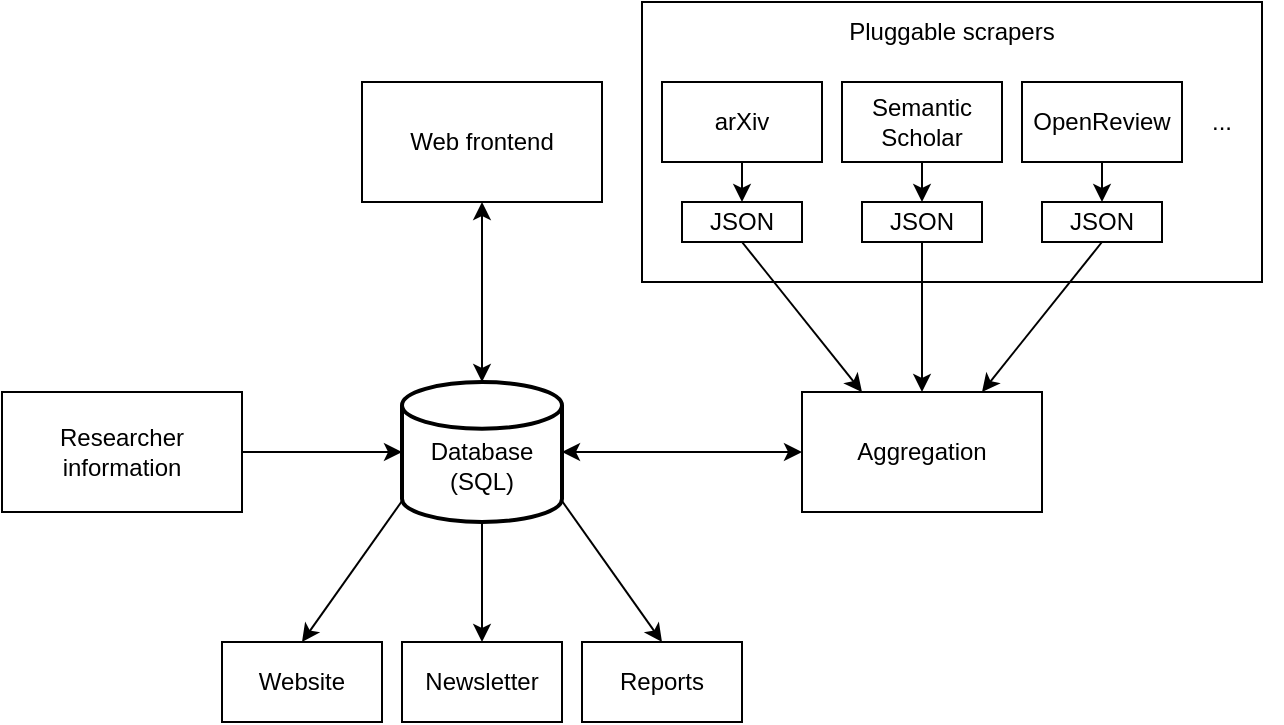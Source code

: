 <mxfile scale="3" border="0">
    <diagram id="EqrqwsdzcGbBxdqEGQvM" name="Page-1">
        <mxGraphModel dx="1018" dy="696" grid="1" gridSize="10" guides="1" tooltips="1" connect="1" arrows="1" fold="1" page="1" pageScale="1" pageWidth="3300" pageHeight="4681" math="0" shadow="0">
            <root>
                <mxCell id="0"/>
                <mxCell id="1" parent="0"/>
                <mxCell id="38" value="" style="rounded=0;whiteSpace=wrap;html=1;" vertex="1" parent="1">
                    <mxGeometry x="460" y="100" width="310" height="140" as="geometry"/>
                </mxCell>
                <mxCell id="35" style="edgeStyle=none;html=1;exitX=0;exitY=0.85;exitDx=0;exitDy=0;entryX=0.5;entryY=0;entryDx=0;entryDy=0;exitPerimeter=0;" edge="1" parent="1" source="45" target="32">
                    <mxGeometry relative="1" as="geometry">
                        <mxPoint x="350" y="360" as="sourcePoint"/>
                    </mxGeometry>
                </mxCell>
                <mxCell id="17" value="" style="edgeStyle=none;html=1;" edge="1" parent="1" source="3" target="16">
                    <mxGeometry relative="1" as="geometry"/>
                </mxCell>
                <mxCell id="3" value="arXiv" style="rounded=0;whiteSpace=wrap;html=1;" vertex="1" parent="1">
                    <mxGeometry x="470" y="140" width="80" height="40" as="geometry"/>
                </mxCell>
                <mxCell id="20" style="edgeStyle=none;html=1;exitX=0.5;exitY=1;exitDx=0;exitDy=0;entryX=0.5;entryY=0;entryDx=0;entryDy=0;" edge="1" parent="1" source="6" target="18">
                    <mxGeometry relative="1" as="geometry"/>
                </mxCell>
                <mxCell id="6" value="Semantic Scholar" style="rounded=0;whiteSpace=wrap;html=1;" vertex="1" parent="1">
                    <mxGeometry x="560" y="140" width="80" height="40" as="geometry"/>
                </mxCell>
                <mxCell id="21" style="edgeStyle=none;html=1;exitX=0.5;exitY=1;exitDx=0;exitDy=0;entryX=0.5;entryY=0;entryDx=0;entryDy=0;" edge="1" parent="1" source="7" target="19">
                    <mxGeometry relative="1" as="geometry"/>
                </mxCell>
                <mxCell id="7" value="OpenReview" style="rounded=0;whiteSpace=wrap;html=1;" vertex="1" parent="1">
                    <mxGeometry x="650" y="140" width="80" height="40" as="geometry"/>
                </mxCell>
                <mxCell id="9" value="Aggregation" style="rounded=0;whiteSpace=wrap;html=1;" vertex="1" parent="1">
                    <mxGeometry x="540" y="295" width="120" height="60" as="geometry"/>
                </mxCell>
                <mxCell id="24" style="edgeStyle=none;html=1;exitX=0.5;exitY=1;exitDx=0;exitDy=0;entryX=0.25;entryY=0;entryDx=0;entryDy=0;" edge="1" parent="1" source="16" target="9">
                    <mxGeometry relative="1" as="geometry"/>
                </mxCell>
                <mxCell id="16" value="JSON" style="whiteSpace=wrap;html=1;rounded=0;" vertex="1" parent="1">
                    <mxGeometry x="480" y="200" width="60" height="20" as="geometry"/>
                </mxCell>
                <mxCell id="25" style="edgeStyle=none;html=1;exitX=0.5;exitY=1;exitDx=0;exitDy=0;entryX=0.5;entryY=0;entryDx=0;entryDy=0;" edge="1" parent="1" source="18" target="9">
                    <mxGeometry relative="1" as="geometry"/>
                </mxCell>
                <mxCell id="18" value="JSON" style="whiteSpace=wrap;html=1;rounded=0;" vertex="1" parent="1">
                    <mxGeometry x="570" y="200" width="60" height="20" as="geometry"/>
                </mxCell>
                <mxCell id="26" style="edgeStyle=none;html=1;exitX=0.5;exitY=1;exitDx=0;exitDy=0;entryX=0.75;entryY=0;entryDx=0;entryDy=0;" edge="1" parent="1" source="19" target="9">
                    <mxGeometry relative="1" as="geometry"/>
                </mxCell>
                <mxCell id="19" value="JSON" style="whiteSpace=wrap;html=1;rounded=0;" vertex="1" parent="1">
                    <mxGeometry x="660" y="200" width="60" height="20" as="geometry"/>
                </mxCell>
                <mxCell id="28" value="Web frontend" style="rounded=0;whiteSpace=wrap;html=1;" vertex="1" parent="1">
                    <mxGeometry x="320" y="140" width="120" height="60" as="geometry"/>
                </mxCell>
                <mxCell id="32" value="Website" style="rounded=0;whiteSpace=wrap;html=1;" vertex="1" parent="1">
                    <mxGeometry x="250" y="420" width="80" height="40" as="geometry"/>
                </mxCell>
                <mxCell id="33" value="Newsletter" style="rounded=0;whiteSpace=wrap;html=1;" vertex="1" parent="1">
                    <mxGeometry x="340" y="420" width="80" height="40" as="geometry"/>
                </mxCell>
                <mxCell id="34" value="Reports" style="rounded=0;whiteSpace=wrap;html=1;" vertex="1" parent="1">
                    <mxGeometry x="430" y="420" width="80" height="40" as="geometry"/>
                </mxCell>
                <mxCell id="39" value="Pluggable scrapers" style="text;html=1;strokeColor=none;fillColor=none;align=center;verticalAlign=middle;whiteSpace=wrap;rounded=0;" vertex="1" parent="1">
                    <mxGeometry x="460" y="100" width="310" height="30" as="geometry"/>
                </mxCell>
                <mxCell id="41" value="..." style="text;html=1;strokeColor=none;fillColor=none;align=center;verticalAlign=middle;whiteSpace=wrap;rounded=0;" vertex="1" parent="1">
                    <mxGeometry x="720" y="145" width="60" height="30" as="geometry"/>
                </mxCell>
                <mxCell id="46" style="edgeStyle=none;html=1;exitX=0.5;exitY=1;exitDx=0;exitDy=0;exitPerimeter=0;entryX=0.5;entryY=0;entryDx=0;entryDy=0;" edge="1" parent="1" source="45" target="33">
                    <mxGeometry relative="1" as="geometry"/>
                </mxCell>
                <mxCell id="47" style="edgeStyle=none;html=1;exitX=1;exitY=0.85;exitDx=0;exitDy=0;exitPerimeter=0;entryX=0.5;entryY=0;entryDx=0;entryDy=0;" edge="1" parent="1" source="45" target="34">
                    <mxGeometry relative="1" as="geometry"/>
                </mxCell>
                <mxCell id="45" value="&lt;br&gt;Database (SQL)" style="strokeWidth=2;html=1;shape=mxgraph.flowchart.database;whiteSpace=wrap;" vertex="1" parent="1">
                    <mxGeometry x="340" y="290" width="80" height="70" as="geometry"/>
                </mxCell>
                <mxCell id="54" value="" style="endArrow=classic;startArrow=classic;html=1;exitX=1;exitY=0.5;exitDx=0;exitDy=0;exitPerimeter=0;entryX=0;entryY=0.5;entryDx=0;entryDy=0;" edge="1" parent="1" source="45" target="9">
                    <mxGeometry width="50" height="50" relative="1" as="geometry">
                        <mxPoint x="490" y="340" as="sourcePoint"/>
                        <mxPoint x="540" y="290" as="targetPoint"/>
                    </mxGeometry>
                </mxCell>
                <mxCell id="55" value="" style="endArrow=classic;startArrow=classic;html=1;entryX=0.5;entryY=1;entryDx=0;entryDy=0;exitX=0.5;exitY=0;exitDx=0;exitDy=0;exitPerimeter=0;" edge="1" parent="1" source="45" target="28">
                    <mxGeometry width="50" height="50" relative="1" as="geometry">
                        <mxPoint x="220" y="270" as="sourcePoint"/>
                        <mxPoint x="270" y="220" as="targetPoint"/>
                    </mxGeometry>
                </mxCell>
                <mxCell id="57" style="edgeStyle=none;html=1;exitX=1;exitY=0.5;exitDx=0;exitDy=0;entryX=0;entryY=0.5;entryDx=0;entryDy=0;entryPerimeter=0;" edge="1" parent="1" source="62" target="45">
                    <mxGeometry relative="1" as="geometry">
                        <mxPoint x="280" y="325" as="sourcePoint"/>
                    </mxGeometry>
                </mxCell>
                <mxCell id="62" value="Researcher information" style="rounded=0;whiteSpace=wrap;html=1;" vertex="1" parent="1">
                    <mxGeometry x="140" y="295" width="120" height="60" as="geometry"/>
                </mxCell>
            </root>
        </mxGraphModel>
    </diagram>
</mxfile>